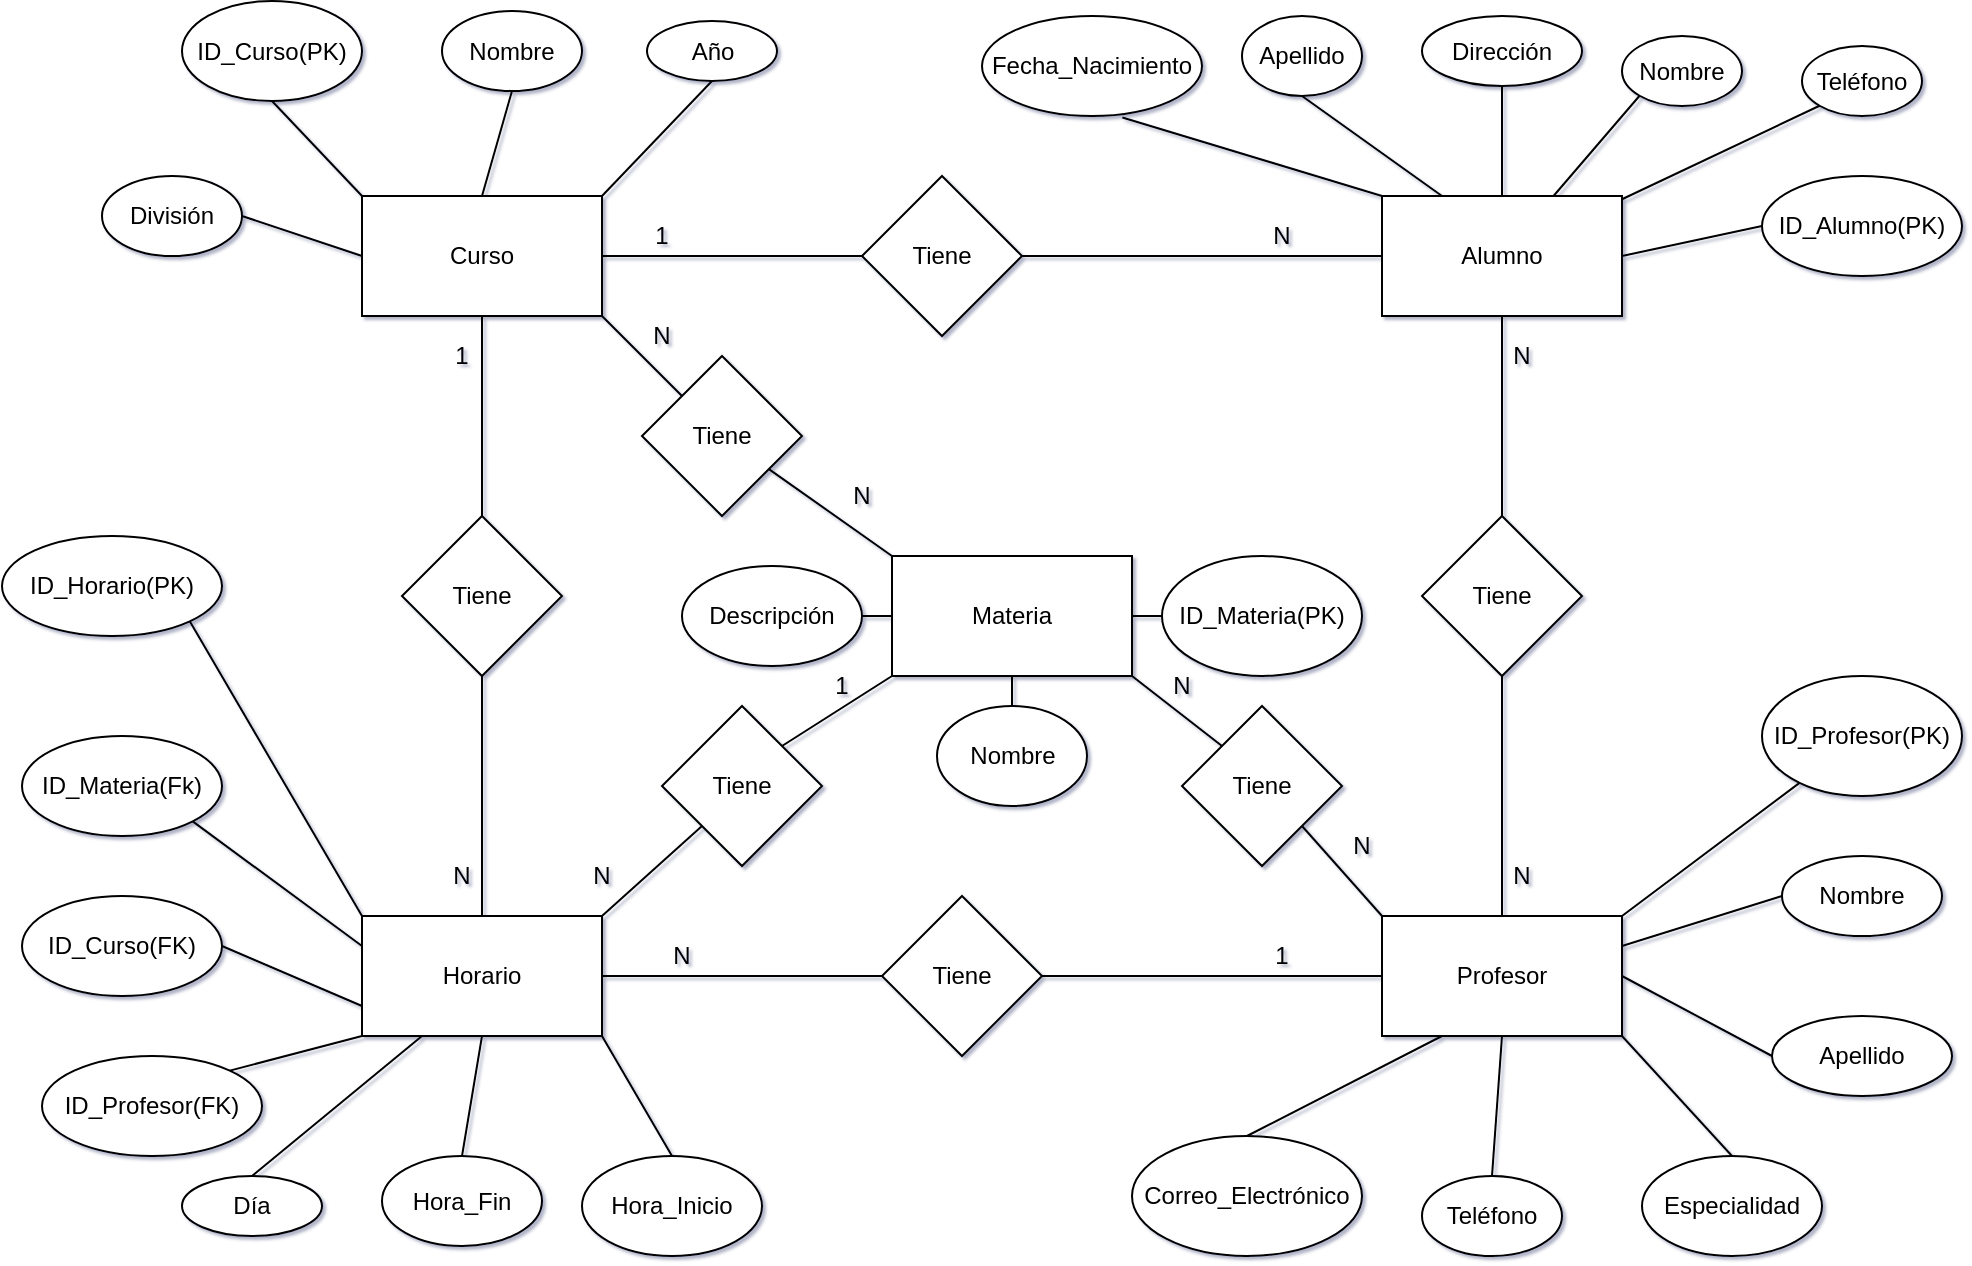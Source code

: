 <mxfile version="26.2.2">
  <diagram name="Página-1" id="p8A0jCwe3OhCuLWaPpF_">
    <mxGraphModel dx="2487" dy="601" grid="1" gridSize="10" guides="1" tooltips="1" connect="1" arrows="1" fold="1" page="1" pageScale="1" pageWidth="827" pageHeight="1169" math="0" shadow="1">
      <root>
        <mxCell id="0" />
        <mxCell id="1" parent="0" />
        <mxCell id="f7CumuYnIq6oZYcWAUSP-1" value="Horario" style="rounded=0;whiteSpace=wrap;html=1;" vertex="1" parent="1">
          <mxGeometry x="80" y="480" width="120" height="60" as="geometry" />
        </mxCell>
        <mxCell id="f7CumuYnIq6oZYcWAUSP-2" value="Alumno" style="rounded=0;whiteSpace=wrap;html=1;" vertex="1" parent="1">
          <mxGeometry x="590" y="120" width="120" height="60" as="geometry" />
        </mxCell>
        <mxCell id="f7CumuYnIq6oZYcWAUSP-3" value="Profesor" style="rounded=0;whiteSpace=wrap;html=1;" vertex="1" parent="1">
          <mxGeometry x="590" y="480" width="120" height="60" as="geometry" />
        </mxCell>
        <mxCell id="f7CumuYnIq6oZYcWAUSP-4" value="Materia" style="rounded=0;whiteSpace=wrap;html=1;" vertex="1" parent="1">
          <mxGeometry x="345" y="300" width="120" height="60" as="geometry" />
        </mxCell>
        <mxCell id="f7CumuYnIq6oZYcWAUSP-5" value="Curso" style="rounded=0;whiteSpace=wrap;html=1;" vertex="1" parent="1">
          <mxGeometry x="80" y="120" width="120" height="60" as="geometry" />
        </mxCell>
        <mxCell id="f7CumuYnIq6oZYcWAUSP-6" value="Fecha_Nacimiento" style="ellipse;whiteSpace=wrap;html=1;" vertex="1" parent="1">
          <mxGeometry x="390" y="30" width="110" height="50" as="geometry" />
        </mxCell>
        <mxCell id="f7CumuYnIq6oZYcWAUSP-7" value="ID_Alumno(PK)" style="ellipse;whiteSpace=wrap;html=1;" vertex="1" parent="1">
          <mxGeometry x="780" y="110" width="100" height="50" as="geometry" />
        </mxCell>
        <mxCell id="f7CumuYnIq6oZYcWAUSP-8" value="Dirección" style="ellipse;whiteSpace=wrap;html=1;" vertex="1" parent="1">
          <mxGeometry x="610" y="30" width="80" height="35" as="geometry" />
        </mxCell>
        <mxCell id="f7CumuYnIq6oZYcWAUSP-9" value="Teléfono" style="ellipse;whiteSpace=wrap;html=1;" vertex="1" parent="1">
          <mxGeometry x="800" y="45" width="60" height="35" as="geometry" />
        </mxCell>
        <mxCell id="f7CumuYnIq6oZYcWAUSP-10" value="Apellido" style="ellipse;whiteSpace=wrap;html=1;" vertex="1" parent="1">
          <mxGeometry x="520" y="30" width="60" height="40" as="geometry" />
        </mxCell>
        <mxCell id="f7CumuYnIq6oZYcWAUSP-11" value="Nombre" style="ellipse;whiteSpace=wrap;html=1;" vertex="1" parent="1">
          <mxGeometry x="710" y="40" width="60" height="35" as="geometry" />
        </mxCell>
        <mxCell id="f7CumuYnIq6oZYcWAUSP-19" value="" style="endArrow=none;html=1;rounded=0;entryX=0;entryY=0;entryDx=0;entryDy=0;exitX=0.638;exitY=1.015;exitDx=0;exitDy=0;exitPerimeter=0;" edge="1" parent="1" source="f7CumuYnIq6oZYcWAUSP-6" target="f7CumuYnIq6oZYcWAUSP-2">
          <mxGeometry width="50" height="50" relative="1" as="geometry">
            <mxPoint x="520" y="190" as="sourcePoint" />
            <mxPoint x="570" y="140" as="targetPoint" />
          </mxGeometry>
        </mxCell>
        <mxCell id="f7CumuYnIq6oZYcWAUSP-20" value="" style="endArrow=none;html=1;rounded=0;entryX=0.5;entryY=1;entryDx=0;entryDy=0;" edge="1" parent="1" source="f7CumuYnIq6oZYcWAUSP-2" target="f7CumuYnIq6oZYcWAUSP-8">
          <mxGeometry width="50" height="50" relative="1" as="geometry">
            <mxPoint x="414" y="250" as="sourcePoint" />
            <mxPoint x="464" y="200" as="targetPoint" />
          </mxGeometry>
        </mxCell>
        <mxCell id="f7CumuYnIq6oZYcWAUSP-21" value="" style="endArrow=none;html=1;rounded=0;entryX=0.5;entryY=1;entryDx=0;entryDy=0;exitX=0.25;exitY=0;exitDx=0;exitDy=0;" edge="1" parent="1" source="f7CumuYnIq6oZYcWAUSP-2" target="f7CumuYnIq6oZYcWAUSP-10">
          <mxGeometry width="50" height="50" relative="1" as="geometry">
            <mxPoint x="380" y="200" as="sourcePoint" />
            <mxPoint x="430" y="150" as="targetPoint" />
          </mxGeometry>
        </mxCell>
        <mxCell id="f7CumuYnIq6oZYcWAUSP-22" value="" style="endArrow=none;html=1;rounded=0;entryX=0;entryY=1;entryDx=0;entryDy=0;" edge="1" parent="1" source="f7CumuYnIq6oZYcWAUSP-2" target="f7CumuYnIq6oZYcWAUSP-11">
          <mxGeometry width="50" height="50" relative="1" as="geometry">
            <mxPoint x="440" y="270" as="sourcePoint" />
            <mxPoint x="490" y="220" as="targetPoint" />
          </mxGeometry>
        </mxCell>
        <mxCell id="f7CumuYnIq6oZYcWAUSP-23" value="" style="endArrow=none;html=1;rounded=0;entryX=0;entryY=0.5;entryDx=0;entryDy=0;exitX=1;exitY=0.5;exitDx=0;exitDy=0;" edge="1" parent="1" source="f7CumuYnIq6oZYcWAUSP-2" target="f7CumuYnIq6oZYcWAUSP-7">
          <mxGeometry width="50" height="50" relative="1" as="geometry">
            <mxPoint x="500" y="280" as="sourcePoint" />
            <mxPoint x="550" y="230" as="targetPoint" />
          </mxGeometry>
        </mxCell>
        <mxCell id="f7CumuYnIq6oZYcWAUSP-24" value="" style="endArrow=none;html=1;rounded=0;entryX=0;entryY=1;entryDx=0;entryDy=0;" edge="1" parent="1" source="f7CumuYnIq6oZYcWAUSP-2" target="f7CumuYnIq6oZYcWAUSP-9">
          <mxGeometry width="50" height="50" relative="1" as="geometry">
            <mxPoint x="560" y="250" as="sourcePoint" />
            <mxPoint x="610" y="200" as="targetPoint" />
          </mxGeometry>
        </mxCell>
        <mxCell id="f7CumuYnIq6oZYcWAUSP-27" value="Nombre" style="ellipse;whiteSpace=wrap;html=1;" vertex="1" parent="1">
          <mxGeometry x="790" y="450" width="80" height="40" as="geometry" />
        </mxCell>
        <mxCell id="f7CumuYnIq6oZYcWAUSP-28" value="Teléfono" style="ellipse;whiteSpace=wrap;html=1;" vertex="1" parent="1">
          <mxGeometry x="610" y="610" width="70" height="40" as="geometry" />
        </mxCell>
        <mxCell id="f7CumuYnIq6oZYcWAUSP-29" value="ID_Profesor(PK)" style="ellipse;whiteSpace=wrap;html=1;" vertex="1" parent="1">
          <mxGeometry x="780" y="360" width="100" height="60" as="geometry" />
        </mxCell>
        <mxCell id="f7CumuYnIq6oZYcWAUSP-30" value="Especialidad" style="ellipse;whiteSpace=wrap;html=1;" vertex="1" parent="1">
          <mxGeometry x="720" y="600" width="90" height="50" as="geometry" />
        </mxCell>
        <mxCell id="f7CumuYnIq6oZYcWAUSP-31" value="Correo_Electrónico" style="ellipse;whiteSpace=wrap;html=1;" vertex="1" parent="1">
          <mxGeometry x="465" y="590" width="115" height="60" as="geometry" />
        </mxCell>
        <mxCell id="f7CumuYnIq6oZYcWAUSP-32" value="Apellido" style="ellipse;whiteSpace=wrap;html=1;" vertex="1" parent="1">
          <mxGeometry x="785" y="530" width="90" height="40" as="geometry" />
        </mxCell>
        <mxCell id="f7CumuYnIq6oZYcWAUSP-33" value="" style="endArrow=none;html=1;rounded=0;entryX=1;entryY=1;entryDx=0;entryDy=0;exitX=0.5;exitY=0;exitDx=0;exitDy=0;" edge="1" parent="1" source="f7CumuYnIq6oZYcWAUSP-30" target="f7CumuYnIq6oZYcWAUSP-3">
          <mxGeometry width="50" height="50" relative="1" as="geometry">
            <mxPoint x="390" y="510" as="sourcePoint" />
            <mxPoint x="440" y="460" as="targetPoint" />
          </mxGeometry>
        </mxCell>
        <mxCell id="f7CumuYnIq6oZYcWAUSP-34" value="" style="endArrow=none;html=1;rounded=0;entryX=0.5;entryY=1;entryDx=0;entryDy=0;exitX=0.5;exitY=0;exitDx=0;exitDy=0;" edge="1" parent="1" source="f7CumuYnIq6oZYcWAUSP-28" target="f7CumuYnIq6oZYcWAUSP-3">
          <mxGeometry width="50" height="50" relative="1" as="geometry">
            <mxPoint x="390" y="510" as="sourcePoint" />
            <mxPoint x="440" y="460" as="targetPoint" />
          </mxGeometry>
        </mxCell>
        <mxCell id="f7CumuYnIq6oZYcWAUSP-35" value="" style="endArrow=none;html=1;rounded=0;entryX=0.25;entryY=1;entryDx=0;entryDy=0;exitX=0.5;exitY=0;exitDx=0;exitDy=0;" edge="1" parent="1" source="f7CumuYnIq6oZYcWAUSP-31" target="f7CumuYnIq6oZYcWAUSP-3">
          <mxGeometry width="50" height="50" relative="1" as="geometry">
            <mxPoint x="390" y="510" as="sourcePoint" />
            <mxPoint x="440" y="460" as="targetPoint" />
          </mxGeometry>
        </mxCell>
        <mxCell id="f7CumuYnIq6oZYcWAUSP-36" value="" style="endArrow=none;html=1;rounded=0;entryX=1;entryY=0.25;entryDx=0;entryDy=0;exitX=0;exitY=0.5;exitDx=0;exitDy=0;" edge="1" parent="1" source="f7CumuYnIq6oZYcWAUSP-27" target="f7CumuYnIq6oZYcWAUSP-3">
          <mxGeometry width="50" height="50" relative="1" as="geometry">
            <mxPoint x="390" y="510" as="sourcePoint" />
            <mxPoint x="440" y="460" as="targetPoint" />
          </mxGeometry>
        </mxCell>
        <mxCell id="f7CumuYnIq6oZYcWAUSP-37" value="" style="endArrow=none;html=1;rounded=0;entryX=1;entryY=0;entryDx=0;entryDy=0;" edge="1" parent="1" source="f7CumuYnIq6oZYcWAUSP-29" target="f7CumuYnIq6oZYcWAUSP-3">
          <mxGeometry width="50" height="50" relative="1" as="geometry">
            <mxPoint x="390" y="510" as="sourcePoint" />
            <mxPoint x="440" y="460" as="targetPoint" />
          </mxGeometry>
        </mxCell>
        <mxCell id="f7CumuYnIq6oZYcWAUSP-38" value="" style="endArrow=none;html=1;rounded=0;entryX=1;entryY=0.5;entryDx=0;entryDy=0;exitX=0;exitY=0.5;exitDx=0;exitDy=0;" edge="1" parent="1" source="f7CumuYnIq6oZYcWAUSP-32" target="f7CumuYnIq6oZYcWAUSP-3">
          <mxGeometry width="50" height="50" relative="1" as="geometry">
            <mxPoint x="390" y="510" as="sourcePoint" />
            <mxPoint x="440" y="460" as="targetPoint" />
          </mxGeometry>
        </mxCell>
        <mxCell id="f7CumuYnIq6oZYcWAUSP-39" value="ID_Materia(PK)" style="ellipse;whiteSpace=wrap;html=1;" vertex="1" parent="1">
          <mxGeometry x="480" y="300" width="100" height="60" as="geometry" />
        </mxCell>
        <mxCell id="f7CumuYnIq6oZYcWAUSP-40" value="Nombre" style="ellipse;whiteSpace=wrap;html=1;" vertex="1" parent="1">
          <mxGeometry x="367.5" y="375" width="75" height="50" as="geometry" />
        </mxCell>
        <mxCell id="f7CumuYnIq6oZYcWAUSP-41" value="Descripción" style="ellipse;whiteSpace=wrap;html=1;" vertex="1" parent="1">
          <mxGeometry x="240" y="305" width="90" height="50" as="geometry" />
        </mxCell>
        <mxCell id="f7CumuYnIq6oZYcWAUSP-42" value="" style="endArrow=none;html=1;rounded=0;exitX=1;exitY=0.5;exitDx=0;exitDy=0;entryX=0;entryY=0.5;entryDx=0;entryDy=0;" edge="1" parent="1" source="f7CumuYnIq6oZYcWAUSP-41" target="f7CumuYnIq6oZYcWAUSP-4">
          <mxGeometry width="50" height="50" relative="1" as="geometry">
            <mxPoint x="390" y="390" as="sourcePoint" />
            <mxPoint x="350" y="330" as="targetPoint" />
          </mxGeometry>
        </mxCell>
        <mxCell id="f7CumuYnIq6oZYcWAUSP-43" value="" style="endArrow=none;html=1;rounded=0;exitX=0.5;exitY=0;exitDx=0;exitDy=0;entryX=0.5;entryY=1;entryDx=0;entryDy=0;" edge="1" parent="1" source="f7CumuYnIq6oZYcWAUSP-40" target="f7CumuYnIq6oZYcWAUSP-4">
          <mxGeometry width="50" height="50" relative="1" as="geometry">
            <mxPoint x="390" y="390" as="sourcePoint" />
            <mxPoint x="440" y="340" as="targetPoint" />
          </mxGeometry>
        </mxCell>
        <mxCell id="f7CumuYnIq6oZYcWAUSP-44" value="" style="endArrow=none;html=1;rounded=0;entryX=0;entryY=0.5;entryDx=0;entryDy=0;exitX=1;exitY=0.5;exitDx=0;exitDy=0;" edge="1" parent="1" source="f7CumuYnIq6oZYcWAUSP-4" target="f7CumuYnIq6oZYcWAUSP-39">
          <mxGeometry width="50" height="50" relative="1" as="geometry">
            <mxPoint x="390" y="390" as="sourcePoint" />
            <mxPoint x="440" y="340" as="targetPoint" />
          </mxGeometry>
        </mxCell>
        <mxCell id="f7CumuYnIq6oZYcWAUSP-45" value="ID_Curso(PK)" style="ellipse;whiteSpace=wrap;html=1;" vertex="1" parent="1">
          <mxGeometry x="-10" y="22.5" width="90" height="50" as="geometry" />
        </mxCell>
        <mxCell id="f7CumuYnIq6oZYcWAUSP-46" value="División" style="ellipse;whiteSpace=wrap;html=1;" vertex="1" parent="1">
          <mxGeometry x="-50" y="110" width="70" height="40" as="geometry" />
        </mxCell>
        <mxCell id="f7CumuYnIq6oZYcWAUSP-47" value="Año" style="ellipse;whiteSpace=wrap;html=1;" vertex="1" parent="1">
          <mxGeometry x="222.5" y="32.5" width="65" height="30" as="geometry" />
        </mxCell>
        <mxCell id="f7CumuYnIq6oZYcWAUSP-48" value="Nombre" style="ellipse;whiteSpace=wrap;html=1;" vertex="1" parent="1">
          <mxGeometry x="120" y="27.5" width="70" height="40" as="geometry" />
        </mxCell>
        <mxCell id="f7CumuYnIq6oZYcWAUSP-52" value="" style="endArrow=none;html=1;rounded=0;exitX=1;exitY=0.5;exitDx=0;exitDy=0;entryX=0;entryY=0.5;entryDx=0;entryDy=0;" edge="1" parent="1" source="f7CumuYnIq6oZYcWAUSP-46" target="f7CumuYnIq6oZYcWAUSP-5">
          <mxGeometry width="50" height="50" relative="1" as="geometry">
            <mxPoint x="390" y="260" as="sourcePoint" />
            <mxPoint x="440" y="210" as="targetPoint" />
          </mxGeometry>
        </mxCell>
        <mxCell id="f7CumuYnIq6oZYcWAUSP-53" value="" style="endArrow=none;html=1;rounded=0;entryX=0.5;entryY=1;entryDx=0;entryDy=0;exitX=0;exitY=0;exitDx=0;exitDy=0;" edge="1" parent="1" source="f7CumuYnIq6oZYcWAUSP-5" target="f7CumuYnIq6oZYcWAUSP-45">
          <mxGeometry width="50" height="50" relative="1" as="geometry">
            <mxPoint x="390" y="260" as="sourcePoint" />
            <mxPoint x="440" y="210" as="targetPoint" />
          </mxGeometry>
        </mxCell>
        <mxCell id="f7CumuYnIq6oZYcWAUSP-54" value="" style="endArrow=none;html=1;rounded=0;entryX=0.5;entryY=1;entryDx=0;entryDy=0;exitX=0.5;exitY=0;exitDx=0;exitDy=0;" edge="1" parent="1" source="f7CumuYnIq6oZYcWAUSP-5" target="f7CumuYnIq6oZYcWAUSP-48">
          <mxGeometry width="50" height="50" relative="1" as="geometry">
            <mxPoint x="390" y="260" as="sourcePoint" />
            <mxPoint x="440" y="210" as="targetPoint" />
          </mxGeometry>
        </mxCell>
        <mxCell id="f7CumuYnIq6oZYcWAUSP-55" value="" style="endArrow=none;html=1;rounded=0;entryX=0.5;entryY=1;entryDx=0;entryDy=0;exitX=1;exitY=0;exitDx=0;exitDy=0;" edge="1" parent="1" source="f7CumuYnIq6oZYcWAUSP-5" target="f7CumuYnIq6oZYcWAUSP-47">
          <mxGeometry width="50" height="50" relative="1" as="geometry">
            <mxPoint x="390" y="260" as="sourcePoint" />
            <mxPoint x="440" y="210" as="targetPoint" />
          </mxGeometry>
        </mxCell>
        <mxCell id="f7CumuYnIq6oZYcWAUSP-56" value="Hora_Inicio" style="ellipse;whiteSpace=wrap;html=1;" vertex="1" parent="1">
          <mxGeometry x="190" y="600" width="90" height="50" as="geometry" />
        </mxCell>
        <mxCell id="f7CumuYnIq6oZYcWAUSP-57" value="ID_Horario(PK)" style="ellipse;whiteSpace=wrap;html=1;" vertex="1" parent="1">
          <mxGeometry x="-100" y="290" width="110" height="50" as="geometry" />
        </mxCell>
        <mxCell id="f7CumuYnIq6oZYcWAUSP-58" value="Día" style="ellipse;whiteSpace=wrap;html=1;" vertex="1" parent="1">
          <mxGeometry x="-10" y="610" width="70" height="30" as="geometry" />
        </mxCell>
        <mxCell id="f7CumuYnIq6oZYcWAUSP-59" value="ID_Curso(FK)" style="ellipse;whiteSpace=wrap;html=1;" vertex="1" parent="1">
          <mxGeometry x="-90" y="470" width="100" height="50" as="geometry" />
        </mxCell>
        <mxCell id="f7CumuYnIq6oZYcWAUSP-60" value="Hora_Fin" style="ellipse;whiteSpace=wrap;html=1;" vertex="1" parent="1">
          <mxGeometry x="90" y="600" width="80" height="45" as="geometry" />
        </mxCell>
        <mxCell id="f7CumuYnIq6oZYcWAUSP-61" value="ID_Profesor(FK)" style="ellipse;whiteSpace=wrap;html=1;" vertex="1" parent="1">
          <mxGeometry x="-80" y="550" width="110" height="50" as="geometry" />
        </mxCell>
        <mxCell id="f7CumuYnIq6oZYcWAUSP-62" value="ID_Materia(Fk)" style="ellipse;whiteSpace=wrap;html=1;" vertex="1" parent="1">
          <mxGeometry x="-90" y="390" width="100" height="50" as="geometry" />
        </mxCell>
        <mxCell id="f7CumuYnIq6oZYcWAUSP-63" value="" style="endArrow=none;html=1;rounded=0;exitX=1;exitY=1;exitDx=0;exitDy=0;entryX=0;entryY=0;entryDx=0;entryDy=0;" edge="1" parent="1" source="f7CumuYnIq6oZYcWAUSP-57" target="f7CumuYnIq6oZYcWAUSP-1">
          <mxGeometry width="50" height="50" relative="1" as="geometry">
            <mxPoint x="390" y="510" as="sourcePoint" />
            <mxPoint x="440" y="460" as="targetPoint" />
          </mxGeometry>
        </mxCell>
        <mxCell id="f7CumuYnIq6oZYcWAUSP-64" value="" style="endArrow=none;html=1;rounded=0;exitX=1;exitY=1;exitDx=0;exitDy=0;entryX=0;entryY=0.25;entryDx=0;entryDy=0;" edge="1" parent="1" source="f7CumuYnIq6oZYcWAUSP-62" target="f7CumuYnIq6oZYcWAUSP-1">
          <mxGeometry width="50" height="50" relative="1" as="geometry">
            <mxPoint x="390" y="510" as="sourcePoint" />
            <mxPoint x="440" y="460" as="targetPoint" />
          </mxGeometry>
        </mxCell>
        <mxCell id="f7CumuYnIq6oZYcWAUSP-65" value="" style="endArrow=none;html=1;rounded=0;exitX=1;exitY=0.5;exitDx=0;exitDy=0;entryX=0;entryY=0.75;entryDx=0;entryDy=0;" edge="1" parent="1" source="f7CumuYnIq6oZYcWAUSP-59" target="f7CumuYnIq6oZYcWAUSP-1">
          <mxGeometry width="50" height="50" relative="1" as="geometry">
            <mxPoint x="390" y="510" as="sourcePoint" />
            <mxPoint x="440" y="460" as="targetPoint" />
          </mxGeometry>
        </mxCell>
        <mxCell id="f7CumuYnIq6oZYcWAUSP-66" value="" style="endArrow=none;html=1;rounded=0;exitX=1;exitY=0;exitDx=0;exitDy=0;" edge="1" parent="1" source="f7CumuYnIq6oZYcWAUSP-61">
          <mxGeometry width="50" height="50" relative="1" as="geometry">
            <mxPoint x="390" y="510" as="sourcePoint" />
            <mxPoint x="80" y="540" as="targetPoint" />
          </mxGeometry>
        </mxCell>
        <mxCell id="f7CumuYnIq6oZYcWAUSP-67" value="" style="endArrow=none;html=1;rounded=0;exitX=0.5;exitY=0;exitDx=0;exitDy=0;entryX=0.25;entryY=1;entryDx=0;entryDy=0;" edge="1" parent="1" source="f7CumuYnIq6oZYcWAUSP-58" target="f7CumuYnIq6oZYcWAUSP-1">
          <mxGeometry width="50" height="50" relative="1" as="geometry">
            <mxPoint x="390" y="510" as="sourcePoint" />
            <mxPoint x="440" y="460" as="targetPoint" />
          </mxGeometry>
        </mxCell>
        <mxCell id="f7CumuYnIq6oZYcWAUSP-68" value="" style="endArrow=none;html=1;rounded=0;exitX=0.5;exitY=0;exitDx=0;exitDy=0;entryX=0.5;entryY=1;entryDx=0;entryDy=0;" edge="1" parent="1" source="f7CumuYnIq6oZYcWAUSP-60" target="f7CumuYnIq6oZYcWAUSP-1">
          <mxGeometry width="50" height="50" relative="1" as="geometry">
            <mxPoint x="390" y="510" as="sourcePoint" />
            <mxPoint x="440" y="460" as="targetPoint" />
          </mxGeometry>
        </mxCell>
        <mxCell id="f7CumuYnIq6oZYcWAUSP-69" value="" style="endArrow=none;html=1;rounded=0;exitX=0.5;exitY=0;exitDx=0;exitDy=0;entryX=1;entryY=1;entryDx=0;entryDy=0;" edge="1" parent="1" source="f7CumuYnIq6oZYcWAUSP-56" target="f7CumuYnIq6oZYcWAUSP-1">
          <mxGeometry width="50" height="50" relative="1" as="geometry">
            <mxPoint x="390" y="510" as="sourcePoint" />
            <mxPoint x="440" y="460" as="targetPoint" />
          </mxGeometry>
        </mxCell>
        <mxCell id="f7CumuYnIq6oZYcWAUSP-70" value="Tiene" style="rhombus;whiteSpace=wrap;html=1;" vertex="1" parent="1">
          <mxGeometry x="330" y="110" width="80" height="80" as="geometry" />
        </mxCell>
        <mxCell id="f7CumuYnIq6oZYcWAUSP-71" value="" style="endArrow=none;html=1;rounded=0;entryX=1;entryY=0.5;entryDx=0;entryDy=0;exitX=0;exitY=0.5;exitDx=0;exitDy=0;" edge="1" parent="1" source="f7CumuYnIq6oZYcWAUSP-70" target="f7CumuYnIq6oZYcWAUSP-5">
          <mxGeometry width="50" height="50" relative="1" as="geometry">
            <mxPoint x="390" y="260" as="sourcePoint" />
            <mxPoint x="440" y="210" as="targetPoint" />
          </mxGeometry>
        </mxCell>
        <mxCell id="f7CumuYnIq6oZYcWAUSP-72" value="" style="endArrow=none;html=1;rounded=0;exitX=1;exitY=0.5;exitDx=0;exitDy=0;" edge="1" parent="1" source="f7CumuYnIq6oZYcWAUSP-70">
          <mxGeometry width="50" height="50" relative="1" as="geometry">
            <mxPoint x="390" y="260" as="sourcePoint" />
            <mxPoint x="590" y="150" as="targetPoint" />
          </mxGeometry>
        </mxCell>
        <mxCell id="f7CumuYnIq6oZYcWAUSP-73" value="1" style="text;html=1;align=center;verticalAlign=middle;whiteSpace=wrap;rounded=0;" vertex="1" parent="1">
          <mxGeometry x="210" y="130" width="40" height="20" as="geometry" />
        </mxCell>
        <mxCell id="f7CumuYnIq6oZYcWAUSP-74" value="N" style="text;html=1;align=center;verticalAlign=middle;whiteSpace=wrap;rounded=0;" vertex="1" parent="1">
          <mxGeometry x="520" y="130" width="40" height="20" as="geometry" />
        </mxCell>
        <mxCell id="f7CumuYnIq6oZYcWAUSP-75" value="Tiene" style="rhombus;whiteSpace=wrap;html=1;" vertex="1" parent="1">
          <mxGeometry x="220" y="200" width="80" height="80" as="geometry" />
        </mxCell>
        <mxCell id="f7CumuYnIq6oZYcWAUSP-76" value="" style="endArrow=none;html=1;rounded=0;exitX=0;exitY=0;exitDx=0;exitDy=0;" edge="1" parent="1" source="f7CumuYnIq6oZYcWAUSP-4" target="f7CumuYnIq6oZYcWAUSP-75">
          <mxGeometry width="50" height="50" relative="1" as="geometry">
            <mxPoint x="390" y="260" as="sourcePoint" />
            <mxPoint x="440" y="210" as="targetPoint" />
          </mxGeometry>
        </mxCell>
        <mxCell id="f7CumuYnIq6oZYcWAUSP-77" value="" style="endArrow=none;html=1;rounded=0;entryX=0;entryY=0;entryDx=0;entryDy=0;exitX=1;exitY=1;exitDx=0;exitDy=0;" edge="1" parent="1" source="f7CumuYnIq6oZYcWAUSP-5" target="f7CumuYnIq6oZYcWAUSP-75">
          <mxGeometry width="50" height="50" relative="1" as="geometry">
            <mxPoint x="390" y="260" as="sourcePoint" />
            <mxPoint x="440" y="210" as="targetPoint" />
          </mxGeometry>
        </mxCell>
        <mxCell id="f7CumuYnIq6oZYcWAUSP-79" value="N" style="text;html=1;align=center;verticalAlign=middle;whiteSpace=wrap;rounded=0;" vertex="1" parent="1">
          <mxGeometry x="210" y="180" width="40" height="20" as="geometry" />
        </mxCell>
        <mxCell id="f7CumuYnIq6oZYcWAUSP-80" value="N" style="text;html=1;align=center;verticalAlign=middle;whiteSpace=wrap;rounded=0;" vertex="1" parent="1">
          <mxGeometry x="310" y="260" width="40" height="20" as="geometry" />
        </mxCell>
        <mxCell id="f7CumuYnIq6oZYcWAUSP-81" value="Tiene" style="rhombus;whiteSpace=wrap;html=1;" vertex="1" parent="1">
          <mxGeometry x="490" y="375" width="80" height="80" as="geometry" />
        </mxCell>
        <mxCell id="f7CumuYnIq6oZYcWAUSP-82" value="N" style="text;html=1;align=center;verticalAlign=middle;whiteSpace=wrap;rounded=0;" vertex="1" parent="1">
          <mxGeometry x="560" y="435" width="40" height="20" as="geometry" />
        </mxCell>
        <mxCell id="f7CumuYnIq6oZYcWAUSP-83" value="N" style="text;html=1;align=center;verticalAlign=middle;whiteSpace=wrap;rounded=0;" vertex="1" parent="1">
          <mxGeometry x="470" y="355" width="40" height="20" as="geometry" />
        </mxCell>
        <mxCell id="f7CumuYnIq6oZYcWAUSP-84" value="" style="endArrow=none;html=1;rounded=0;entryX=1;entryY=1;entryDx=0;entryDy=0;exitX=0;exitY=0;exitDx=0;exitDy=0;" edge="1" parent="1" source="f7CumuYnIq6oZYcWAUSP-81" target="f7CumuYnIq6oZYcWAUSP-4">
          <mxGeometry width="50" height="50" relative="1" as="geometry">
            <mxPoint x="390" y="490" as="sourcePoint" />
            <mxPoint x="440" y="440" as="targetPoint" />
          </mxGeometry>
        </mxCell>
        <mxCell id="f7CumuYnIq6oZYcWAUSP-85" value="" style="endArrow=none;html=1;rounded=0;entryX=0;entryY=0;entryDx=0;entryDy=0;exitX=1;exitY=1;exitDx=0;exitDy=0;" edge="1" parent="1" source="f7CumuYnIq6oZYcWAUSP-81" target="f7CumuYnIq6oZYcWAUSP-3">
          <mxGeometry width="50" height="50" relative="1" as="geometry">
            <mxPoint x="390" y="490" as="sourcePoint" />
            <mxPoint x="440" y="440" as="targetPoint" />
          </mxGeometry>
        </mxCell>
        <mxCell id="f7CumuYnIq6oZYcWAUSP-88" value="Tiene" style="rhombus;whiteSpace=wrap;html=1;" vertex="1" parent="1">
          <mxGeometry x="340" y="470" width="80" height="80" as="geometry" />
        </mxCell>
        <mxCell id="f7CumuYnIq6oZYcWAUSP-89" value="" style="endArrow=none;html=1;rounded=0;exitX=1;exitY=0.5;exitDx=0;exitDy=0;entryX=0;entryY=0.5;entryDx=0;entryDy=0;" edge="1" parent="1" source="f7CumuYnIq6oZYcWAUSP-1" target="f7CumuYnIq6oZYcWAUSP-88">
          <mxGeometry width="50" height="50" relative="1" as="geometry">
            <mxPoint x="390" y="490" as="sourcePoint" />
            <mxPoint x="440" y="440" as="targetPoint" />
          </mxGeometry>
        </mxCell>
        <mxCell id="f7CumuYnIq6oZYcWAUSP-90" value="" style="endArrow=none;html=1;rounded=0;entryX=0;entryY=0.5;entryDx=0;entryDy=0;exitX=1;exitY=0.5;exitDx=0;exitDy=0;" edge="1" parent="1" source="f7CumuYnIq6oZYcWAUSP-88" target="f7CumuYnIq6oZYcWAUSP-3">
          <mxGeometry width="50" height="50" relative="1" as="geometry">
            <mxPoint x="390" y="490" as="sourcePoint" />
            <mxPoint x="440" y="440" as="targetPoint" />
          </mxGeometry>
        </mxCell>
        <mxCell id="f7CumuYnIq6oZYcWAUSP-91" value="N" style="text;html=1;align=center;verticalAlign=middle;whiteSpace=wrap;rounded=0;" vertex="1" parent="1">
          <mxGeometry x="220" y="490" width="40" height="20" as="geometry" />
        </mxCell>
        <mxCell id="f7CumuYnIq6oZYcWAUSP-92" value="1" style="text;html=1;align=center;verticalAlign=middle;whiteSpace=wrap;rounded=0;" vertex="1" parent="1">
          <mxGeometry x="520" y="490" width="40" height="20" as="geometry" />
        </mxCell>
        <mxCell id="f7CumuYnIq6oZYcWAUSP-93" value="Tiene" style="rhombus;whiteSpace=wrap;html=1;" vertex="1" parent="1">
          <mxGeometry x="230" y="375" width="80" height="80" as="geometry" />
        </mxCell>
        <mxCell id="f7CumuYnIq6oZYcWAUSP-94" value="" style="endArrow=none;html=1;rounded=0;entryX=1;entryY=0;entryDx=0;entryDy=0;exitX=0;exitY=1;exitDx=0;exitDy=0;" edge="1" parent="1" source="f7CumuYnIq6oZYcWAUSP-93" target="f7CumuYnIq6oZYcWAUSP-1">
          <mxGeometry width="50" height="50" relative="1" as="geometry">
            <mxPoint x="390" y="370" as="sourcePoint" />
            <mxPoint x="440" y="320" as="targetPoint" />
          </mxGeometry>
        </mxCell>
        <mxCell id="f7CumuYnIq6oZYcWAUSP-95" value="" style="endArrow=none;html=1;rounded=0;entryX=0;entryY=1;entryDx=0;entryDy=0;exitX=1;exitY=0;exitDx=0;exitDy=0;" edge="1" parent="1" source="f7CumuYnIq6oZYcWAUSP-93" target="f7CumuYnIq6oZYcWAUSP-4">
          <mxGeometry width="50" height="50" relative="1" as="geometry">
            <mxPoint x="390" y="370" as="sourcePoint" />
            <mxPoint x="440" y="320" as="targetPoint" />
          </mxGeometry>
        </mxCell>
        <mxCell id="f7CumuYnIq6oZYcWAUSP-96" value="N" style="text;html=1;align=center;verticalAlign=middle;whiteSpace=wrap;rounded=0;" vertex="1" parent="1">
          <mxGeometry x="180" y="450" width="40" height="20" as="geometry" />
        </mxCell>
        <mxCell id="f7CumuYnIq6oZYcWAUSP-97" value="1" style="text;html=1;align=center;verticalAlign=middle;whiteSpace=wrap;rounded=0;" vertex="1" parent="1">
          <mxGeometry x="300" y="355" width="40" height="20" as="geometry" />
        </mxCell>
        <mxCell id="f7CumuYnIq6oZYcWAUSP-98" value="Tiene" style="rhombus;whiteSpace=wrap;html=1;" vertex="1" parent="1">
          <mxGeometry x="100" y="280" width="80" height="80" as="geometry" />
        </mxCell>
        <mxCell id="f7CumuYnIq6oZYcWAUSP-99" value="" style="endArrow=none;html=1;rounded=0;entryX=0.5;entryY=0;entryDx=0;entryDy=0;exitX=0.5;exitY=1;exitDx=0;exitDy=0;" edge="1" parent="1" source="f7CumuYnIq6oZYcWAUSP-98" target="f7CumuYnIq6oZYcWAUSP-1">
          <mxGeometry width="50" height="50" relative="1" as="geometry">
            <mxPoint x="390" y="370" as="sourcePoint" />
            <mxPoint x="440" y="320" as="targetPoint" />
          </mxGeometry>
        </mxCell>
        <mxCell id="f7CumuYnIq6oZYcWAUSP-100" value="" style="endArrow=none;html=1;rounded=0;entryX=0.5;entryY=1;entryDx=0;entryDy=0;" edge="1" parent="1" source="f7CumuYnIq6oZYcWAUSP-98" target="f7CumuYnIq6oZYcWAUSP-5">
          <mxGeometry width="50" height="50" relative="1" as="geometry">
            <mxPoint x="390" y="370" as="sourcePoint" />
            <mxPoint x="440" y="320" as="targetPoint" />
          </mxGeometry>
        </mxCell>
        <mxCell id="f7CumuYnIq6oZYcWAUSP-101" value="N" style="text;html=1;align=center;verticalAlign=middle;whiteSpace=wrap;rounded=0;" vertex="1" parent="1">
          <mxGeometry x="110" y="450" width="40" height="20" as="geometry" />
        </mxCell>
        <mxCell id="f7CumuYnIq6oZYcWAUSP-102" value="1" style="text;html=1;align=center;verticalAlign=middle;whiteSpace=wrap;rounded=0;" vertex="1" parent="1">
          <mxGeometry x="110" y="190" width="40" height="20" as="geometry" />
        </mxCell>
        <mxCell id="f7CumuYnIq6oZYcWAUSP-104" value="Tiene" style="rhombus;whiteSpace=wrap;html=1;" vertex="1" parent="1">
          <mxGeometry x="610" y="280" width="80" height="80" as="geometry" />
        </mxCell>
        <mxCell id="f7CumuYnIq6oZYcWAUSP-105" value="" style="endArrow=none;html=1;rounded=0;entryX=0.5;entryY=1;entryDx=0;entryDy=0;exitX=0.5;exitY=0;exitDx=0;exitDy=0;" edge="1" parent="1" source="f7CumuYnIq6oZYcWAUSP-104" target="f7CumuYnIq6oZYcWAUSP-2">
          <mxGeometry width="50" height="50" relative="1" as="geometry">
            <mxPoint x="390" y="370" as="sourcePoint" />
            <mxPoint x="440" y="320" as="targetPoint" />
          </mxGeometry>
        </mxCell>
        <mxCell id="f7CumuYnIq6oZYcWAUSP-106" value="" style="endArrow=none;html=1;rounded=0;entryX=0.5;entryY=0;entryDx=0;entryDy=0;exitX=0.5;exitY=1;exitDx=0;exitDy=0;" edge="1" parent="1" source="f7CumuYnIq6oZYcWAUSP-104" target="f7CumuYnIq6oZYcWAUSP-3">
          <mxGeometry width="50" height="50" relative="1" as="geometry">
            <mxPoint x="390" y="370" as="sourcePoint" />
            <mxPoint x="440" y="320" as="targetPoint" />
          </mxGeometry>
        </mxCell>
        <mxCell id="f7CumuYnIq6oZYcWAUSP-107" value="N" style="text;html=1;align=center;verticalAlign=middle;whiteSpace=wrap;rounded=0;" vertex="1" parent="1">
          <mxGeometry x="640" y="190" width="40" height="20" as="geometry" />
        </mxCell>
        <mxCell id="f7CumuYnIq6oZYcWAUSP-108" value="N" style="text;html=1;align=center;verticalAlign=middle;whiteSpace=wrap;rounded=0;" vertex="1" parent="1">
          <mxGeometry x="640" y="450" width="40" height="20" as="geometry" />
        </mxCell>
      </root>
    </mxGraphModel>
  </diagram>
</mxfile>
